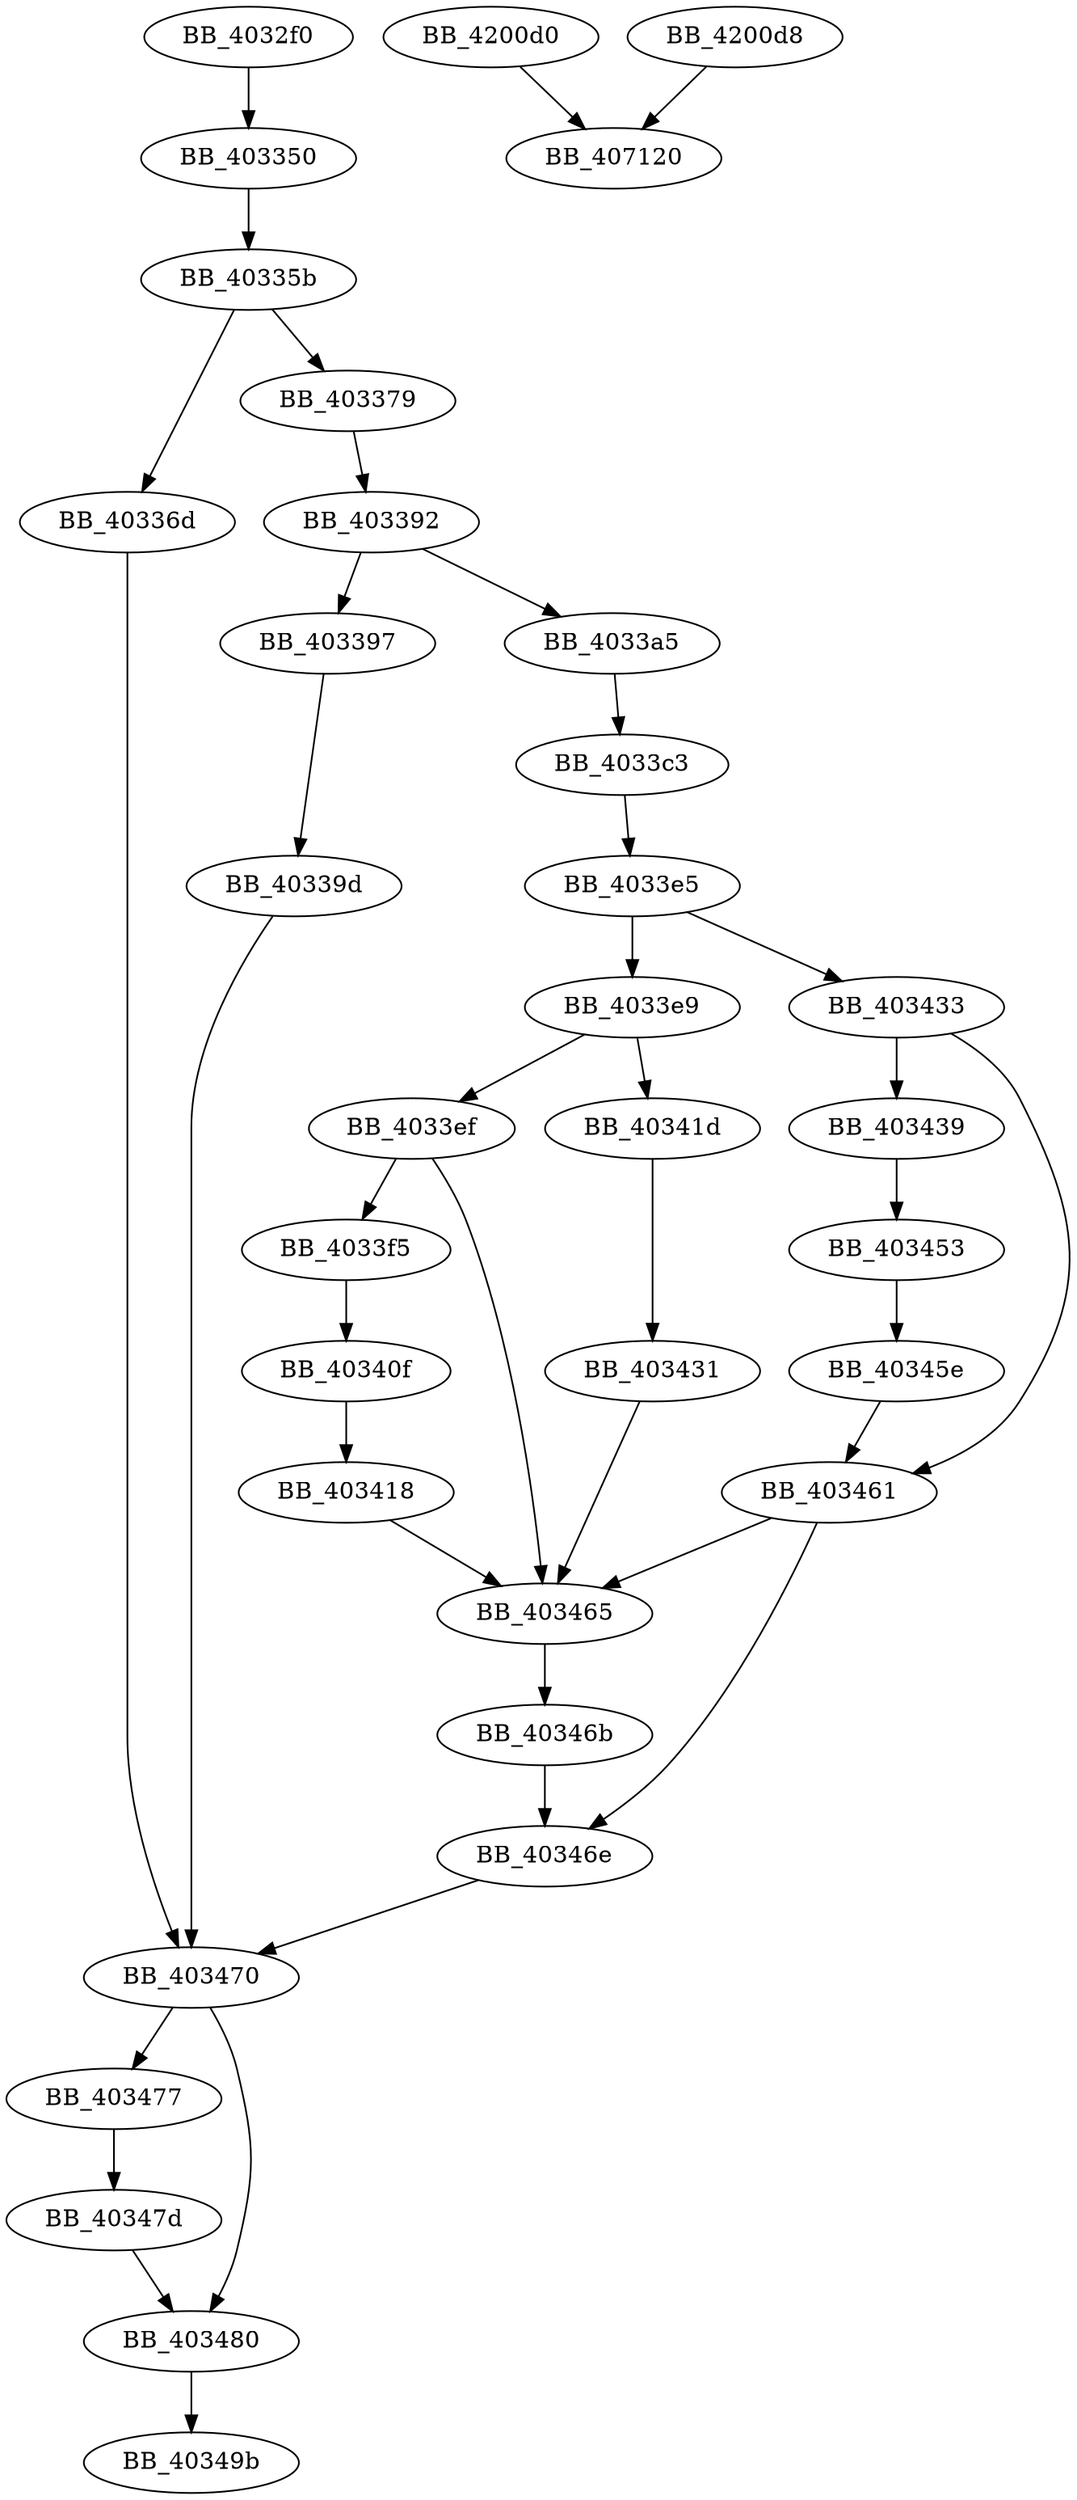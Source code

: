 DiGraph sub_4032F0{
BB_4032f0->BB_403350
BB_403350->BB_40335b
BB_40335b->BB_40336d
BB_40335b->BB_403379
BB_40336d->BB_403470
BB_403379->BB_403392
BB_403392->BB_403397
BB_403392->BB_4033a5
BB_403397->BB_40339d
BB_40339d->BB_403470
BB_4033a5->BB_4033c3
BB_4033c3->BB_4033e5
BB_4033e5->BB_4033e9
BB_4033e5->BB_403433
BB_4033e9->BB_4033ef
BB_4033e9->BB_40341d
BB_4033ef->BB_4033f5
BB_4033ef->BB_403465
BB_4033f5->BB_40340f
BB_40340f->BB_403418
BB_403418->BB_403465
BB_40341d->BB_403431
BB_403431->BB_403465
BB_403433->BB_403439
BB_403433->BB_403461
BB_403439->BB_403453
BB_403453->BB_40345e
BB_40345e->BB_403461
BB_403461->BB_403465
BB_403461->BB_40346e
BB_403465->BB_40346b
BB_40346b->BB_40346e
BB_40346e->BB_403470
BB_403470->BB_403477
BB_403470->BB_403480
BB_403477->BB_40347d
BB_40347d->BB_403480
BB_403480->BB_40349b
BB_4200d0->BB_407120
BB_4200d8->BB_407120
}
